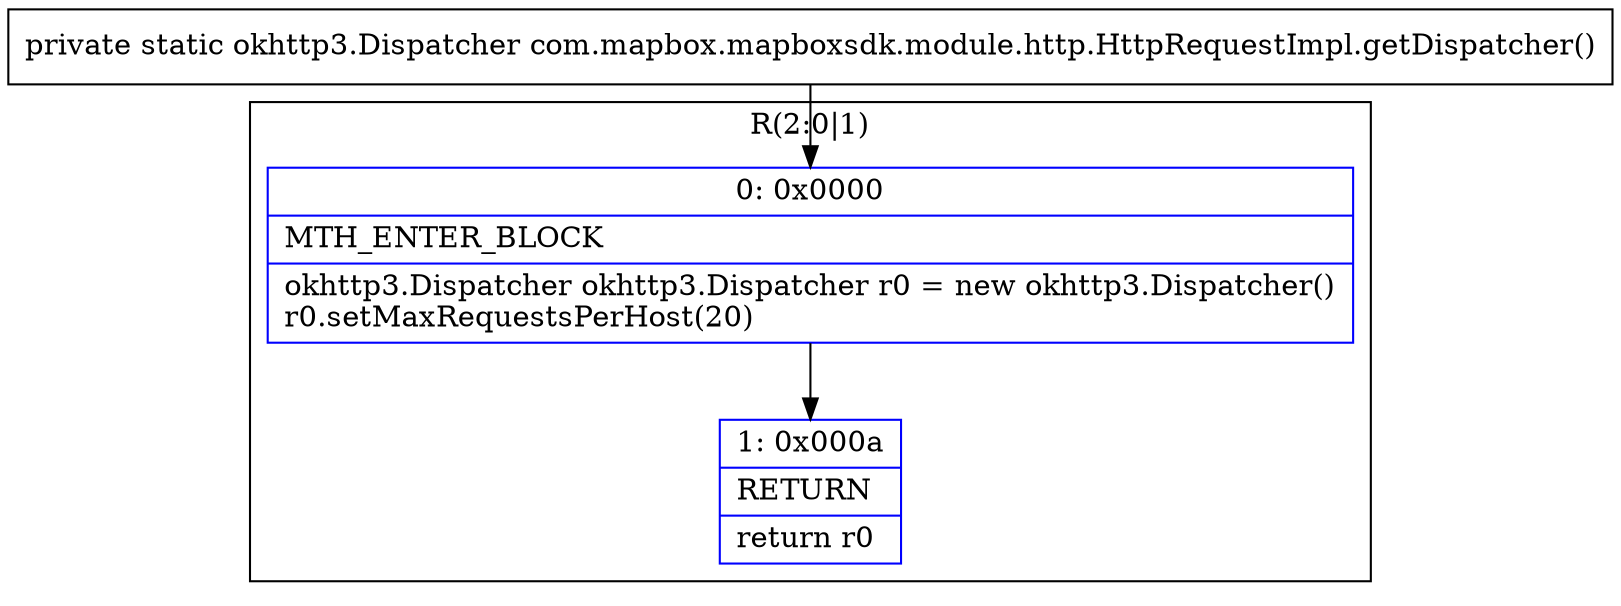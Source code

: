 digraph "CFG forcom.mapbox.mapboxsdk.module.http.HttpRequestImpl.getDispatcher()Lokhttp3\/Dispatcher;" {
subgraph cluster_Region_1968623795 {
label = "R(2:0|1)";
node [shape=record,color=blue];
Node_0 [shape=record,label="{0\:\ 0x0000|MTH_ENTER_BLOCK\l|okhttp3.Dispatcher okhttp3.Dispatcher r0 = new okhttp3.Dispatcher()\lr0.setMaxRequestsPerHost(20)\l}"];
Node_1 [shape=record,label="{1\:\ 0x000a|RETURN\l|return r0\l}"];
}
MethodNode[shape=record,label="{private static okhttp3.Dispatcher com.mapbox.mapboxsdk.module.http.HttpRequestImpl.getDispatcher() }"];
MethodNode -> Node_0;
Node_0 -> Node_1;
}

